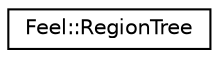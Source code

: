 digraph "Graphical Class Hierarchy"
{
 // LATEX_PDF_SIZE
  edge [fontname="Helvetica",fontsize="10",labelfontname="Helvetica",labelfontsize="10"];
  node [fontname="Helvetica",fontsize="10",shape=record];
  rankdir="LR";
  Node0 [label="Feel::RegionTree",height=0.2,width=0.4,color="black", fillcolor="white", style="filled",URL="$classFeel_1_1RegionTree.html",tooltip="implements a region-tree for point search in a set of boxes"];
}
